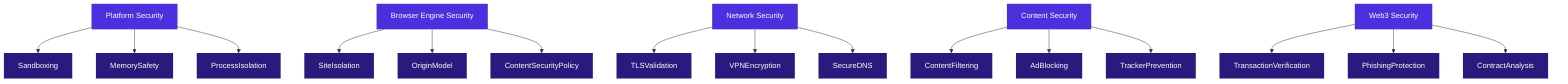 graph TD
    classDef primaryLayer fill:#4b31dd,color:white,stroke-width:0px
    classDef secondaryLayer fill:#2a1a7e,color:white,stroke-width:0px
    
    PlatformSecurity[Platform Security]:::primaryLayer
    BrowserEngineSecurity[Browser Engine Security]:::primaryLayer
    NetworkSecurity[Network Security]:::primaryLayer
    ContentSecurity[Content Security]:::primaryLayer
    Web3Security[Web3 Security]:::primaryLayer
    
    PlatformSecurity --> Sandboxing:::secondaryLayer
    PlatformSecurity --> MemorySafety:::secondaryLayer
    PlatformSecurity --> ProcessIsolation:::secondaryLayer
    
    BrowserEngineSecurity --> SiteIsolation:::secondaryLayer
    BrowserEngineSecurity --> OriginModel:::secondaryLayer
    BrowserEngineSecurity --> ContentSecurityPolicy:::secondaryLayer
    
    NetworkSecurity --> TLSValidation:::secondaryLayer
    NetworkSecurity --> VPNEncryption:::secondaryLayer
    NetworkSecurity --> SecureDNS:::secondaryLayer
    
    ContentSecurity --> ContentFiltering:::secondaryLayer
    ContentSecurity --> AdBlocking:::secondaryLayer
    ContentSecurity --> TrackerPrevention:::secondaryLayer
    
    Web3Security --> TransactionVerification:::secondaryLayer
    Web3Security --> PhishingProtection:::secondaryLayer
    Web3Security --> ContractAnalysis:::secondaryLayer